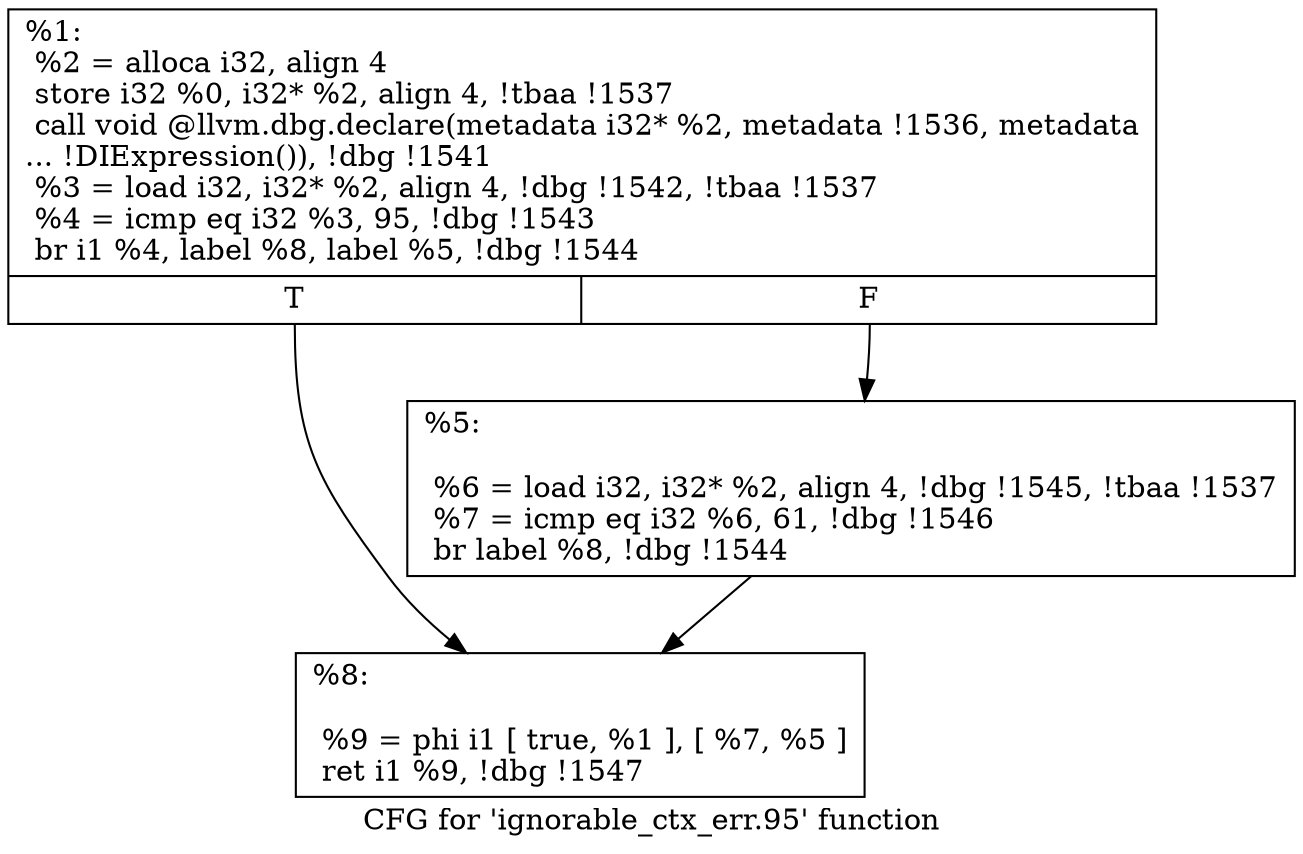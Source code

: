 digraph "CFG for 'ignorable_ctx_err.95' function" {
	label="CFG for 'ignorable_ctx_err.95' function";

	Node0x2792bb0 [shape=record,label="{%1:\l  %2 = alloca i32, align 4\l  store i32 %0, i32* %2, align 4, !tbaa !1537\l  call void @llvm.dbg.declare(metadata i32* %2, metadata !1536, metadata\l... !DIExpression()), !dbg !1541\l  %3 = load i32, i32* %2, align 4, !dbg !1542, !tbaa !1537\l  %4 = icmp eq i32 %3, 95, !dbg !1543\l  br i1 %4, label %8, label %5, !dbg !1544\l|{<s0>T|<s1>F}}"];
	Node0x2792bb0:s0 -> Node0x2793510;
	Node0x2792bb0:s1 -> Node0x27934c0;
	Node0x27934c0 [shape=record,label="{%5:\l\l  %6 = load i32, i32* %2, align 4, !dbg !1545, !tbaa !1537\l  %7 = icmp eq i32 %6, 61, !dbg !1546\l  br label %8, !dbg !1544\l}"];
	Node0x27934c0 -> Node0x2793510;
	Node0x2793510 [shape=record,label="{%8:\l\l  %9 = phi i1 [ true, %1 ], [ %7, %5 ]\l  ret i1 %9, !dbg !1547\l}"];
}
